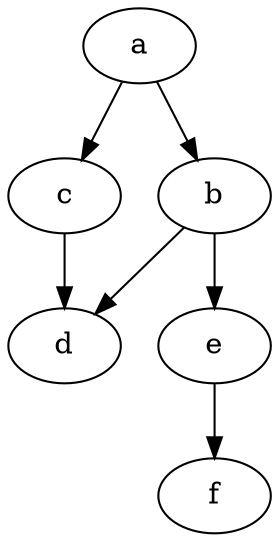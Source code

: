 digraph example {
    a [Weight=1];
    b [Weight=1];
    c [Weight=1];
    d [Weight=1];
    e [Weight=1];
    f [Weight=1];
    a -> b [Weight=0];
    a -> c [Weight=0];
    b -> d [Weight=0];
    c -> d [Weight=0];
    b -> e [Weight=999];
    e -> f [Weight=999];
}
